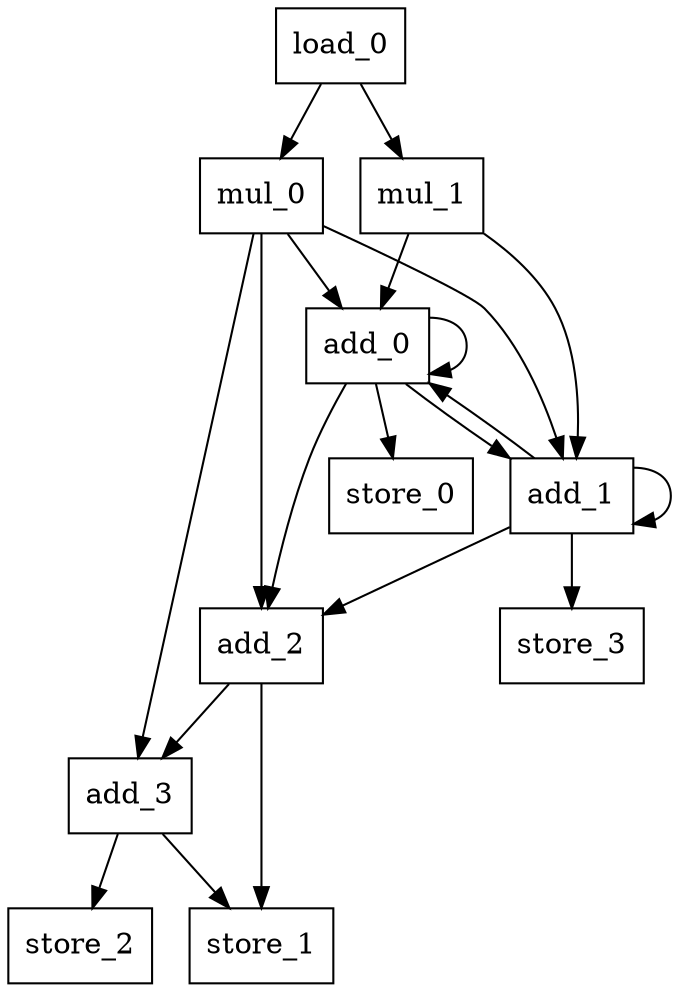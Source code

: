 digraph G{
	add_0[label="add_0";shape=rectangle];
	add_1[label="add_1";shape=rectangle];
	add_2[label="add_2";shape=rectangle];
	add_3[label="add_3";shape=rectangle];
	mul_0[label="mul_0";shape=rectangle];
	mul_1[label="mul_1";shape=rectangle];
	load_0[label="load_0";shape=rectangle];
	store_0[label="store_0";shape=rectangle];
	store_1[label="store_1";shape=rectangle];
	store_2[label="store_2";shape=rectangle];
	store_3[label="store_3";shape=rectangle];
add_0->add_0;
add_0->add_1;
add_0->add_2;
add_0->store_0;
add_1->add_0;
add_1->add_1;
add_1->add_2;
add_1->store_3;
add_2->add_3;
add_2->store_1;
add_3->store_1;
add_3->store_2;
load_0->mul_0;
load_0->mul_1;
mul_0->add_0;
mul_0->add_1;
mul_0->add_2;
mul_0->add_3;
mul_1->add_0;
mul_1->add_1;
}
